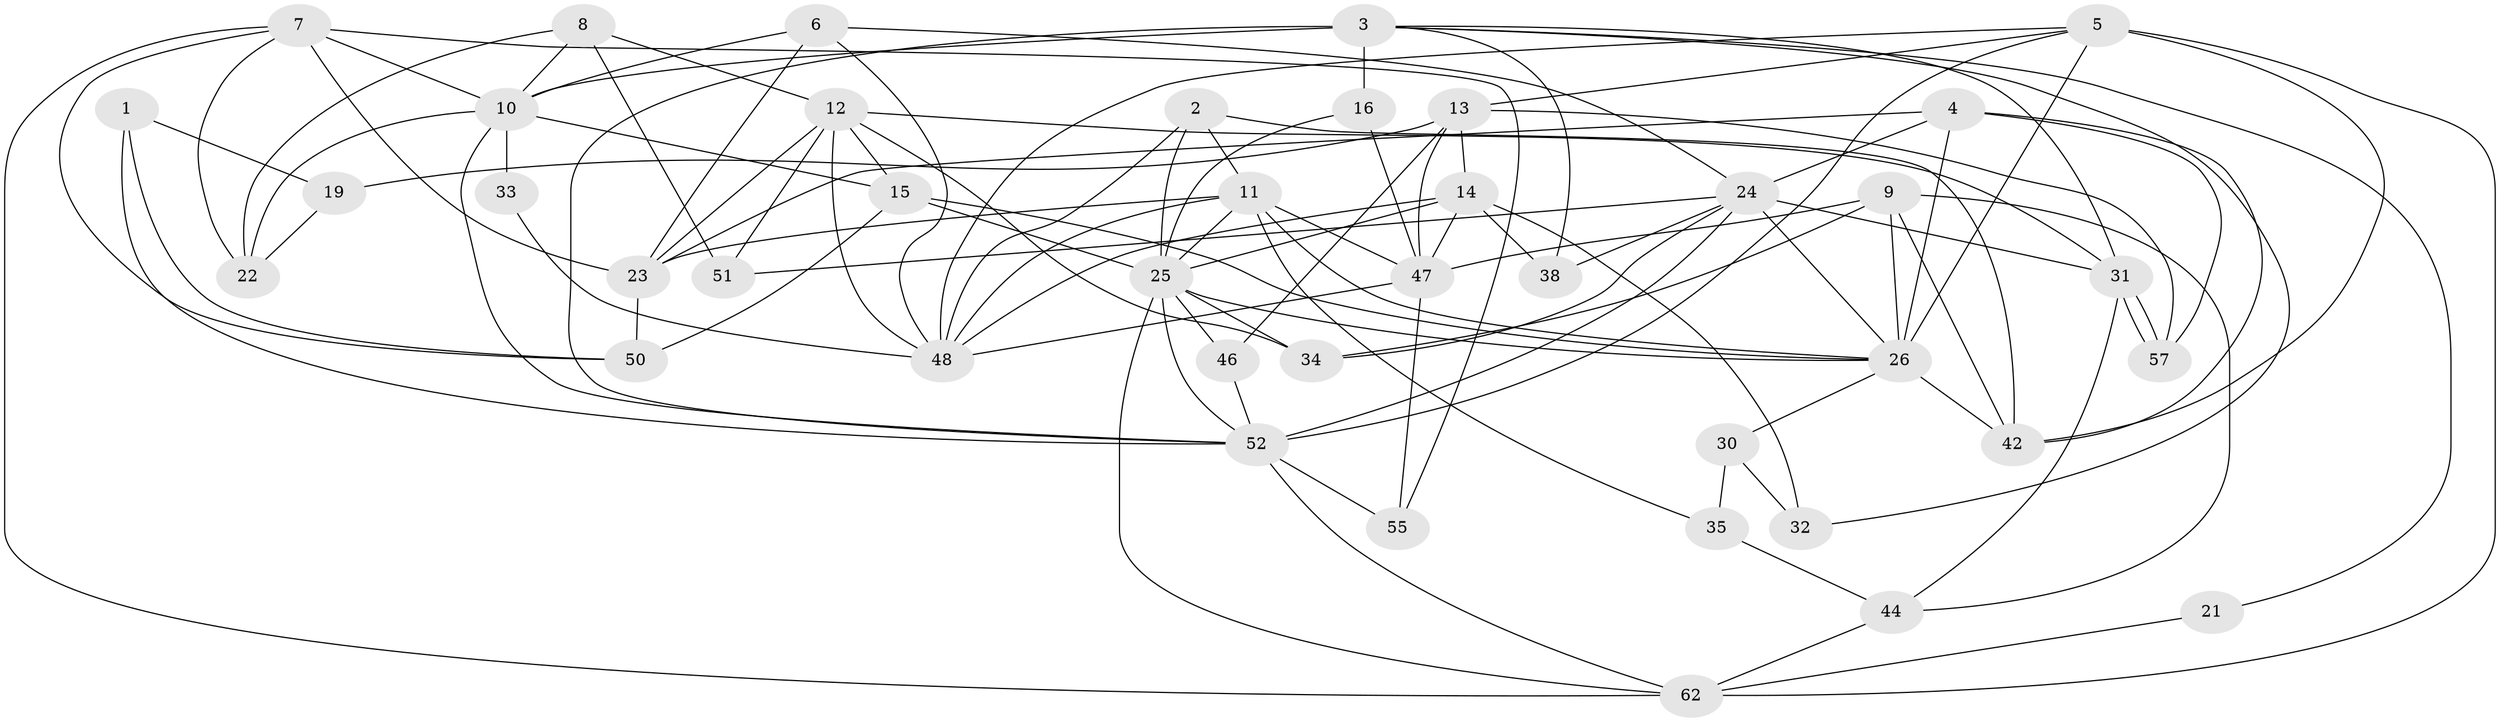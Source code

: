 // Generated by graph-tools (version 1.1) at 2025/23/03/03/25 07:23:58]
// undirected, 41 vertices, 104 edges
graph export_dot {
graph [start="1"]
  node [color=gray90,style=filled];
  1 [super="+43"];
  2 [super="+17"];
  3 [super="+59"];
  4;
  5 [super="+37"];
  6;
  7 [super="+29"];
  8 [super="+61"];
  9 [super="+20"];
  10 [super="+40"];
  11 [super="+18"];
  12 [super="+58"];
  13 [super="+54"];
  14 [super="+27"];
  15 [super="+36"];
  16 [super="+28"];
  19;
  21;
  22;
  23 [super="+41"];
  24 [super="+45"];
  25 [super="+65"];
  26 [super="+60"];
  30 [super="+64"];
  31 [super="+39"];
  32;
  33;
  34;
  35;
  38;
  42 [super="+49"];
  44;
  46;
  47 [super="+53"];
  48 [super="+63"];
  50;
  51;
  52 [super="+56"];
  55 [super="+66"];
  57;
  62 [super="+67"];
  1 -- 52;
  1 -- 50;
  1 -- 19;
  2 -- 11;
  2 -- 48;
  2 -- 25;
  2 -- 42;
  3 -- 16 [weight=3];
  3 -- 38;
  3 -- 21;
  3 -- 31;
  3 -- 32;
  3 -- 10;
  3 -- 52;
  4 -- 42;
  4 -- 23;
  4 -- 57;
  4 -- 24;
  4 -- 26;
  5 -- 48;
  5 -- 13;
  5 -- 42;
  5 -- 62;
  5 -- 26;
  5 -- 52;
  6 -- 24;
  6 -- 10;
  6 -- 48;
  6 -- 23;
  7 -- 10;
  7 -- 22;
  7 -- 50;
  7 -- 55;
  7 -- 62;
  7 -- 23;
  8 -- 10;
  8 -- 22;
  8 -- 12;
  8 -- 51;
  9 -- 26;
  9 -- 42;
  9 -- 44;
  9 -- 34;
  9 -- 47;
  10 -- 33;
  10 -- 52;
  10 -- 22;
  10 -- 15;
  11 -- 25;
  11 -- 48;
  11 -- 35;
  11 -- 47;
  11 -- 23;
  11 -- 26;
  12 -- 51;
  12 -- 48;
  12 -- 34;
  12 -- 15;
  12 -- 31;
  12 -- 23;
  13 -- 47;
  13 -- 19;
  13 -- 57;
  13 -- 46;
  13 -- 14;
  14 -- 32;
  14 -- 38;
  14 -- 47;
  14 -- 25;
  14 -- 48;
  15 -- 25;
  15 -- 26;
  15 -- 50;
  16 -- 25;
  16 -- 47;
  19 -- 22;
  21 -- 62;
  23 -- 50;
  24 -- 31;
  24 -- 34;
  24 -- 38;
  24 -- 51;
  24 -- 52 [weight=2];
  24 -- 26;
  25 -- 26;
  25 -- 52;
  25 -- 34;
  25 -- 46;
  25 -- 62;
  26 -- 30;
  26 -- 42;
  30 -- 32;
  30 -- 35;
  31 -- 57;
  31 -- 57;
  31 -- 44;
  33 -- 48;
  35 -- 44;
  44 -- 62;
  46 -- 52;
  47 -- 48;
  47 -- 55;
  52 -- 62;
  52 -- 55;
}
